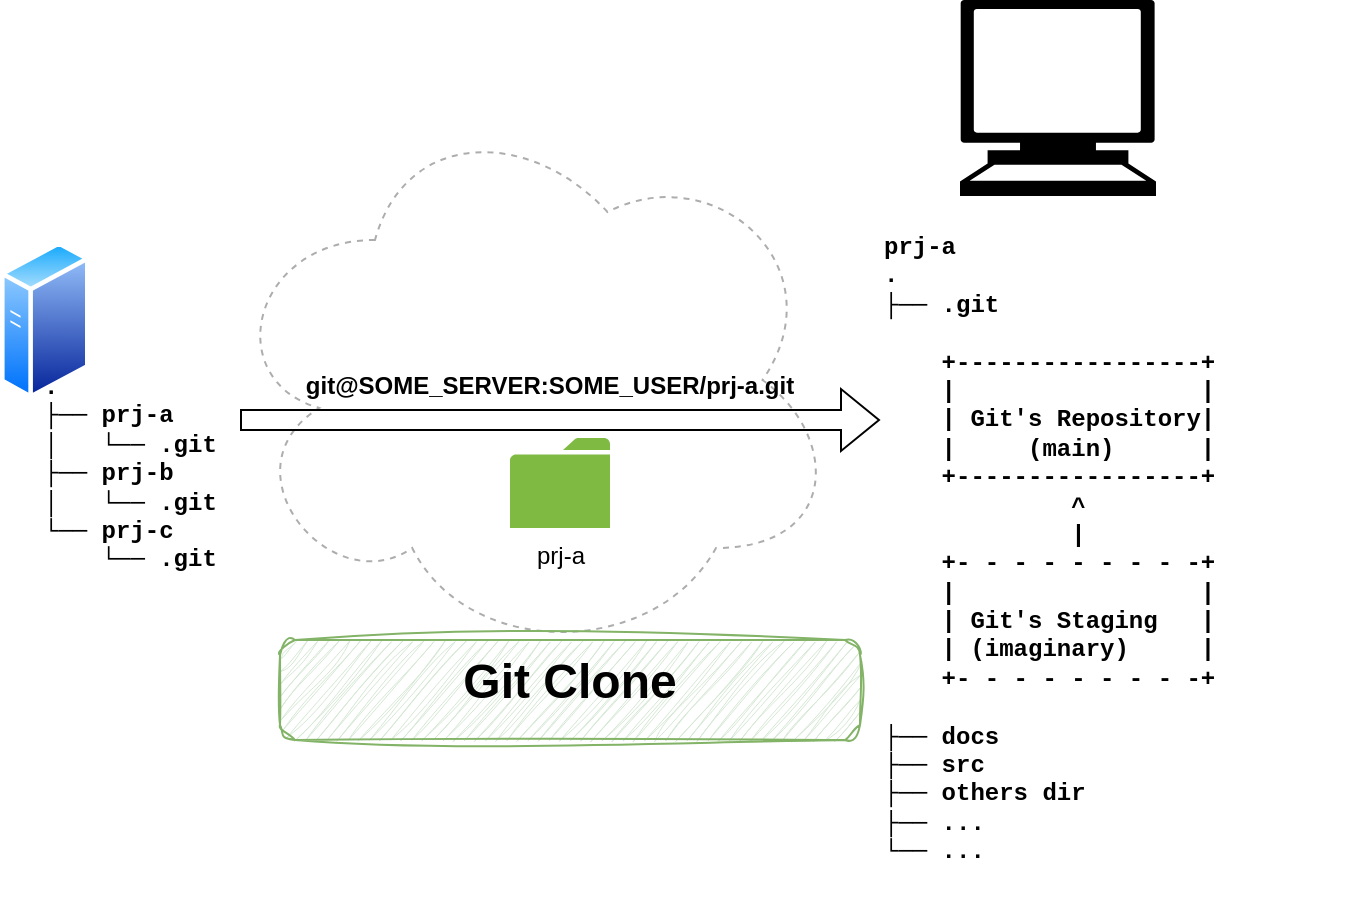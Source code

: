 <mxfile version="25.0.2" pages="6">
  <diagram name="git clone" id="bwRybRhktX8l09L6D_F-">
    <mxGraphModel dx="1434" dy="854" grid="1" gridSize="10" guides="1" tooltips="1" connect="1" arrows="1" fold="1" page="1" pageScale="1" pageWidth="1169" pageHeight="827" math="0" shadow="0">
      <root>
        <mxCell id="0" />
        <mxCell id="1" parent="0" />
        <mxCell id="GKN4gsO60TfmxXBgOdXj-3" value="" style="shape=mxgraph.signs.tech.computer;html=1;pointerEvents=1;fillColor=#000000;strokeColor=none;verticalLabelPosition=bottom;verticalAlign=top;align=center;" vertex="1" parent="1">
          <mxGeometry x="730" y="150" width="98" height="98" as="geometry" />
        </mxCell>
        <mxCell id="GKN4gsO60TfmxXBgOdXj-8" value="prj-a&#xa;.&#xa;├── .git&#xa; &#xa;    +-----------------+&#xa;    |                 |&#xa;    | Git&#39;s Repository|&#xa;    |     (main)      |&#xa;    +-----------------+&#xa;             ^&#xa;             |&#xa;    +- - - - - - - - -+&#xa;    |                 |&#xa;    | Git&#39;s Staging   |&#xa;    | (imaginary)     |&#xa;    +- - - - - - - - -+&#xa;                       &#xa;├── docs&#xa;├── src&#xa;├── others dir&#xa;├── ...&#xa;└── ...&#xa;" style="text;whiteSpace=wrap;fontFamily=Courier New;fontStyle=1" vertex="1" parent="1">
          <mxGeometry x="690" y="260" width="240" height="340" as="geometry" />
        </mxCell>
        <mxCell id="GKN4gsO60TfmxXBgOdXj-4" value="" style="group;fontFamily=Courier New;" vertex="1" connectable="0" parent="1">
          <mxGeometry x="250" y="270" width="130" height="180" as="geometry" />
        </mxCell>
        <mxCell id="GKN4gsO60TfmxXBgOdXj-1" value=".&#xa;├── prj-a&#xa;│   └── .git&#xa;├── prj-b&#xa;│   └── .git&#xa;└── prj-c&#xa;    └── .git" style="text;whiteSpace=wrap;fontFamily=Courier New;fontStyle=1" vertex="1" parent="GKN4gsO60TfmxXBgOdXj-4">
          <mxGeometry x="20" y="60" width="110" height="120" as="geometry" />
        </mxCell>
        <mxCell id="GKN4gsO60TfmxXBgOdXj-2" value="" style="image;aspect=fixed;perimeter=ellipsePerimeter;html=1;align=center;shadow=0;dashed=0;spacingTop=3;image=img/lib/active_directory/generic_server.svg;" vertex="1" parent="GKN4gsO60TfmxXBgOdXj-4">
          <mxGeometry width="44.8" height="80" as="geometry" />
        </mxCell>
        <mxCell id="GKN4gsO60TfmxXBgOdXj-6" value="" style="ellipse;shape=cloud;whiteSpace=wrap;html=1;dashed=1;strokeColor=#999999;opacity=80;" vertex="1" parent="1">
          <mxGeometry x="360" y="200" width="310" height="280" as="geometry" />
        </mxCell>
        <mxCell id="GKN4gsO60TfmxXBgOdXj-5" value="" style="shape=flexArrow;endArrow=classic;html=1;rounded=0;" edge="1" parent="1">
          <mxGeometry width="50" height="50" relative="1" as="geometry">
            <mxPoint x="370" y="360" as="sourcePoint" />
            <mxPoint x="690" y="360" as="targetPoint" />
          </mxGeometry>
        </mxCell>
        <UserObject label="git@SOME_SERVER:SOME_USER/prj-a.git" link="git@github.com:RMIT-Ace/git-and-github.git" id="GKN4gsO60TfmxXBgOdXj-7">
          <mxCell style="text;whiteSpace=wrap;align=center;fontStyle=1;textShadow=0;" vertex="1" parent="1">
            <mxGeometry x="360" y="329" width="330" height="40" as="geometry" />
          </mxCell>
        </UserObject>
        <mxCell id="GKN4gsO60TfmxXBgOdXj-11" value="prj-a" style="sketch=0;pointerEvents=1;shadow=0;dashed=0;html=1;strokeColor=none;labelPosition=center;verticalLabelPosition=bottom;verticalAlign=top;outlineConnect=0;align=center;shape=mxgraph.office.concepts.folder;fillColor=#7FBA42;" vertex="1" parent="1">
          <mxGeometry x="505" y="369" width="50" height="45" as="geometry" />
        </mxCell>
        <mxCell id="4eFtNJ2A_zYa1lHND6bG-1" value="&lt;h1 style=&quot;margin-top: 0px;&quot;&gt;Git Clone&lt;/h1&gt;" style="text;html=1;whiteSpace=wrap;overflow=hidden;rounded=1;fillColor=#d5e8d4;strokeColor=#82b366;gradientColor=none;sketch=1;curveFitting=1;jiggle=2;shadow=0;glass=0;align=center;" vertex="1" parent="1">
          <mxGeometry x="390" y="470" width="290" height="50" as="geometry" />
        </mxCell>
      </root>
    </mxGraphModel>
  </diagram>
  <diagram name="git fetch" id="lQMxUnuFgtS7nCmIlhqt">
    <mxGraphModel dx="1434" dy="854" grid="1" gridSize="10" guides="1" tooltips="1" connect="1" arrows="1" fold="1" page="1" pageScale="1" pageWidth="1169" pageHeight="827" math="0" shadow="0">
      <root>
        <mxCell id="LpiZc9fI-KcZ64sMjvYn-0" />
        <mxCell id="LpiZc9fI-KcZ64sMjvYn-1" parent="LpiZc9fI-KcZ64sMjvYn-0" />
        <mxCell id="LpiZc9fI-KcZ64sMjvYn-2" value="" style="shape=mxgraph.signs.tech.computer;html=1;pointerEvents=1;fillColor=#000000;strokeColor=none;verticalLabelPosition=bottom;verticalAlign=top;align=center;" vertex="1" parent="LpiZc9fI-KcZ64sMjvYn-1">
          <mxGeometry x="730" y="150" width="98" height="98" as="geometry" />
        </mxCell>
        <mxCell id="LpiZc9fI-KcZ64sMjvYn-3" value="prj-a&#xa;.&#xa;├── .git&#xa; &#xa;    +-----------------+&#xa;    |                 |&#xa;    | Git&#39;s Repository|&#xa;    |     (main)      |&#xa;    +-----------------+&#xa;             ^&#xa;             |&#xa;    +- - - - - - - - -+&#xa;    |                 |&#xa;    | Git&#39;s Staging   |&#xa;    | (imaginary)     |&#xa;    +- - - - - - - - -+&#xa;                       &#xa;├── docs&#xa;├── src&#xa;├── others dir&#xa;├── ...&#xa;└── ...&#xa;" style="text;whiteSpace=wrap;fontFamily=Courier New;fontStyle=1" vertex="1" parent="LpiZc9fI-KcZ64sMjvYn-1">
          <mxGeometry x="690" y="260" width="240" height="340" as="geometry" />
        </mxCell>
        <mxCell id="LpiZc9fI-KcZ64sMjvYn-4" value="" style="group;fontFamily=Courier New;" vertex="1" connectable="0" parent="LpiZc9fI-KcZ64sMjvYn-1">
          <mxGeometry x="203" y="301" width="130" height="180" as="geometry" />
        </mxCell>
        <mxCell id="LpiZc9fI-KcZ64sMjvYn-5" value=".&#xa;├── prj-a&#xa;│   └── .git&#xa;├── prj-b&#xa;│   └── .git&#xa;└── prj-c&#xa;    └── .git" style="text;whiteSpace=wrap;fontFamily=Courier New;fontStyle=1" vertex="1" parent="LpiZc9fI-KcZ64sMjvYn-4">
          <mxGeometry x="20" y="60" width="110" height="120" as="geometry" />
        </mxCell>
        <mxCell id="LpiZc9fI-KcZ64sMjvYn-6" value="" style="image;aspect=fixed;perimeter=ellipsePerimeter;html=1;align=center;shadow=0;dashed=0;spacingTop=3;image=img/lib/active_directory/generic_server.svg;" vertex="1" parent="LpiZc9fI-KcZ64sMjvYn-4">
          <mxGeometry width="44.8" height="80" as="geometry" />
        </mxCell>
        <mxCell id="LpiZc9fI-KcZ64sMjvYn-7" value="" style="ellipse;shape=cloud;whiteSpace=wrap;html=1;dashed=1;strokeColor=#999999;opacity=80;" vertex="1" parent="LpiZc9fI-KcZ64sMjvYn-1">
          <mxGeometry x="360" y="200" width="310" height="280" as="geometry" />
        </mxCell>
        <mxCell id="8X1othclXFb95hHiXDDu-2" value="retrieve changes" style="edgeStyle=orthogonalEdgeStyle;rounded=0;orthogonalLoop=1;jettySize=auto;html=1;" edge="1" parent="LpiZc9fI-KcZ64sMjvYn-1" source="8X1othclXFb95hHiXDDu-0" target="8X1othclXFb95hHiXDDu-1">
          <mxGeometry relative="1" as="geometry" />
        </mxCell>
        <mxCell id="8X1othclXFb95hHiXDDu-0" value="changes" style="html=1;verticalLabelPosition=bottom;align=center;labelBackgroundColor=#ffffff;verticalAlign=top;strokeWidth=2;strokeColor=#0080F0;shadow=0;dashed=0;shape=mxgraph.ios7.icons.documents;" vertex="1" parent="LpiZc9fI-KcZ64sMjvYn-1">
          <mxGeometry x="333" y="379" width="22.5" height="30" as="geometry" />
        </mxCell>
        <mxCell id="8X1othclXFb95hHiXDDu-1" value="changes" style="html=1;verticalLabelPosition=bottom;align=center;labelBackgroundColor=#ffffff;verticalAlign=top;strokeWidth=2;strokeColor=#0080F0;shadow=0;dashed=0;shape=mxgraph.ios7.icons.documents;" vertex="1" parent="LpiZc9fI-KcZ64sMjvYn-1">
          <mxGeometry x="720" y="379" width="22.5" height="30" as="geometry" />
        </mxCell>
        <mxCell id="64G5gZwtwj-NaU9218mU-0" value="&lt;h1 style=&quot;margin-top: 0px;&quot;&gt;Git Fetch&lt;/h1&gt;" style="text;html=1;whiteSpace=wrap;overflow=hidden;rounded=1;fillColor=#d5e8d4;strokeColor=#82b366;gradientColor=none;sketch=1;curveFitting=1;jiggle=2;shadow=0;glass=0;align=center;" vertex="1" parent="LpiZc9fI-KcZ64sMjvYn-1">
          <mxGeometry x="390" y="470" width="290" height="50" as="geometry" />
        </mxCell>
      </root>
    </mxGraphModel>
  </diagram>
  <diagram name="git merge" id="AFWUpsU0fJvPcnFM_G8A">
    <mxGraphModel dx="1434" dy="854" grid="1" gridSize="10" guides="1" tooltips="1" connect="1" arrows="1" fold="1" page="1" pageScale="1" pageWidth="1169" pageHeight="827" math="0" shadow="0">
      <root>
        <mxCell id="kgpvDJq-ctfwyK4_lBWM-0" />
        <mxCell id="kgpvDJq-ctfwyK4_lBWM-1" parent="kgpvDJq-ctfwyK4_lBWM-0" />
        <mxCell id="kgpvDJq-ctfwyK4_lBWM-2" value="" style="shape=mxgraph.signs.tech.computer;html=1;pointerEvents=1;fillColor=#000000;strokeColor=none;verticalLabelPosition=bottom;verticalAlign=top;align=center;" vertex="1" parent="kgpvDJq-ctfwyK4_lBWM-1">
          <mxGeometry x="730" y="150" width="98" height="98" as="geometry" />
        </mxCell>
        <mxCell id="kgpvDJq-ctfwyK4_lBWM-3" value="prj-a&#xa;.&#xa;├── .git&#xa; &#xa;    +-----------------+&#xa;    |                 |&#xa;    | Git&#39;s Repository|&#xa;    |     (main)      |&#xa;    +-----------------+&#xa;             ^&#xa;             |&#xa;    +- - - - - - - - -+&#xa;    |                 |&#xa;    | Git&#39;s Staging   |&#xa;    | (imaginary)     |&#xa;    +- - - - - - - - -+&#xa;                       &#xa;├── docs&#xa;├── src&#xa;├── others dir&#xa;├── ...&#xa;└── ...&#xa;" style="text;whiteSpace=wrap;fontFamily=Courier New;fontStyle=1" vertex="1" parent="kgpvDJq-ctfwyK4_lBWM-1">
          <mxGeometry x="690" y="260" width="240" height="340" as="geometry" />
        </mxCell>
        <mxCell id="kgpvDJq-ctfwyK4_lBWM-4" value="" style="group;fontFamily=Courier New;" vertex="1" connectable="0" parent="kgpvDJq-ctfwyK4_lBWM-1">
          <mxGeometry x="203" y="301" width="130" height="180" as="geometry" />
        </mxCell>
        <mxCell id="kgpvDJq-ctfwyK4_lBWM-5" value=".&#xa;├── prj-a&#xa;│   └── .git&#xa;├── prj-b&#xa;│   └── .git&#xa;└── prj-c&#xa;    └── .git" style="text;whiteSpace=wrap;fontFamily=Courier New;fontStyle=1" vertex="1" parent="kgpvDJq-ctfwyK4_lBWM-4">
          <mxGeometry x="20" y="60" width="110" height="120" as="geometry" />
        </mxCell>
        <mxCell id="kgpvDJq-ctfwyK4_lBWM-6" value="" style="image;aspect=fixed;perimeter=ellipsePerimeter;html=1;align=center;shadow=0;dashed=0;spacingTop=3;image=img/lib/active_directory/generic_server.svg;" vertex="1" parent="kgpvDJq-ctfwyK4_lBWM-4">
          <mxGeometry width="44.8" height="80" as="geometry" />
        </mxCell>
        <mxCell id="kgpvDJq-ctfwyK4_lBWM-7" value="" style="ellipse;shape=cloud;whiteSpace=wrap;html=1;dashed=1;strokeColor=#999999;opacity=80;" vertex="1" parent="kgpvDJq-ctfwyK4_lBWM-1">
          <mxGeometry x="360" y="200" width="310" height="280" as="geometry" />
        </mxCell>
        <mxCell id="kgpvDJq-ctfwyK4_lBWM-12" value="changes" style="html=1;verticalLabelPosition=bottom;align=center;labelBackgroundColor=#ffffff;verticalAlign=top;strokeWidth=2;strokeColor=#0080F0;shadow=0;dashed=0;shape=mxgraph.ios7.icons.documents;" vertex="1" parent="kgpvDJq-ctfwyK4_lBWM-1">
          <mxGeometry x="720" y="379" width="22.5" height="30" as="geometry" />
        </mxCell>
        <mxCell id="7Zt9FEN_RtR8xU1UsGld-0" value="" style="shape=flexArrow;endArrow=classic;html=1;rounded=0;entryX=0.167;entryY=0.735;entryDx=0;entryDy=0;entryPerimeter=0;fillColor=#d5e8d4;strokeColor=#82b366;" edge="1" parent="kgpvDJq-ctfwyK4_lBWM-1" source="kgpvDJq-ctfwyK4_lBWM-12" target="kgpvDJq-ctfwyK4_lBWM-3">
          <mxGeometry width="50" height="50" relative="1" as="geometry">
            <mxPoint x="560" y="460" as="sourcePoint" />
            <mxPoint x="610" y="410" as="targetPoint" />
          </mxGeometry>
        </mxCell>
        <mxCell id="7Zt9FEN_RtR8xU1UsGld-1" value="&lt;h1 style=&quot;margin-top: 0px;&quot;&gt;Git Merge&lt;/h1&gt;&lt;p&gt;Applying changes to working directory&lt;/p&gt;" style="text;html=1;whiteSpace=wrap;overflow=hidden;rounded=1;fillColor=#d5e8d4;strokeColor=#82b366;gradientColor=none;sketch=1;curveFitting=1;jiggle=2;shadow=0;glass=0;" vertex="1" parent="kgpvDJq-ctfwyK4_lBWM-1">
          <mxGeometry x="460" y="510" width="180" height="120" as="geometry" />
        </mxCell>
      </root>
    </mxGraphModel>
  </diagram>
  <diagram name="git pull" id="G0e_VNzmlictO-LHvKT3">
    <mxGraphModel dx="1434" dy="854" grid="1" gridSize="10" guides="1" tooltips="1" connect="1" arrows="1" fold="1" page="1" pageScale="1" pageWidth="1169" pageHeight="827" math="0" shadow="0">
      <root>
        <mxCell id="jpwE_ixvN3d3N09C9xEM-0" />
        <mxCell id="jpwE_ixvN3d3N09C9xEM-1" parent="jpwE_ixvN3d3N09C9xEM-0" />
        <mxCell id="jpwE_ixvN3d3N09C9xEM-2" value="" style="shape=mxgraph.signs.tech.computer;html=1;pointerEvents=1;fillColor=#000000;strokeColor=none;verticalLabelPosition=bottom;verticalAlign=top;align=center;" vertex="1" parent="jpwE_ixvN3d3N09C9xEM-1">
          <mxGeometry x="730" y="150" width="98" height="98" as="geometry" />
        </mxCell>
        <mxCell id="jpwE_ixvN3d3N09C9xEM-3" value="prj-a&#xa;.&#xa;├── .git&#xa; &#xa;    +-----------------+&#xa;    |                 |&#xa;    | Git&#39;s Repository|&#xa;    |     (main)      |&#xa;    +-----------------+&#xa;             ^&#xa;             |&#xa;    +- - - - - - - - -+&#xa;    |                 |&#xa;    | Git&#39;s Staging   |&#xa;    | (imaginary)     |&#xa;    +- - - - - - - - -+&#xa;                       &#xa;├── docs&#xa;├── src&#xa;├── others dir&#xa;├── ...&#xa;└── ...&#xa;" style="text;whiteSpace=wrap;fontFamily=Courier New;fontStyle=1" vertex="1" parent="jpwE_ixvN3d3N09C9xEM-1">
          <mxGeometry x="690" y="260" width="240" height="340" as="geometry" />
        </mxCell>
        <mxCell id="jpwE_ixvN3d3N09C9xEM-4" value="" style="group;fontFamily=Courier New;" vertex="1" connectable="0" parent="jpwE_ixvN3d3N09C9xEM-1">
          <mxGeometry x="203" y="301" width="130" height="180" as="geometry" />
        </mxCell>
        <mxCell id="jpwE_ixvN3d3N09C9xEM-5" value=".&#xa;├── prj-a&#xa;│   └── .git&#xa;├── prj-b&#xa;│   └── .git&#xa;└── prj-c&#xa;    └── .git" style="text;whiteSpace=wrap;fontFamily=Courier New;fontStyle=1" vertex="1" parent="jpwE_ixvN3d3N09C9xEM-4">
          <mxGeometry x="20" y="60" width="110" height="120" as="geometry" />
        </mxCell>
        <mxCell id="jpwE_ixvN3d3N09C9xEM-6" value="" style="image;aspect=fixed;perimeter=ellipsePerimeter;html=1;align=center;shadow=0;dashed=0;spacingTop=3;image=img/lib/active_directory/generic_server.svg;" vertex="1" parent="jpwE_ixvN3d3N09C9xEM-4">
          <mxGeometry width="44.8" height="80" as="geometry" />
        </mxCell>
        <mxCell id="jpwE_ixvN3d3N09C9xEM-7" value="" style="ellipse;shape=cloud;whiteSpace=wrap;html=1;dashed=1;strokeColor=#999999;opacity=80;" vertex="1" parent="jpwE_ixvN3d3N09C9xEM-1">
          <mxGeometry x="360" y="200" width="310" height="280" as="geometry" />
        </mxCell>
        <mxCell id="jpwE_ixvN3d3N09C9xEM-8" value="changes" style="html=1;verticalLabelPosition=bottom;align=center;labelBackgroundColor=#ffffff;verticalAlign=top;strokeWidth=2;strokeColor=#0080F0;shadow=0;dashed=0;shape=mxgraph.ios7.icons.documents;" vertex="1" parent="jpwE_ixvN3d3N09C9xEM-1">
          <mxGeometry x="720" y="379" width="22.5" height="30" as="geometry" />
        </mxCell>
        <mxCell id="jpwE_ixvN3d3N09C9xEM-9" value="" style="shape=flexArrow;endArrow=classic;html=1;rounded=0;entryX=0.167;entryY=0.735;entryDx=0;entryDy=0;entryPerimeter=0;fillColor=#d5e8d4;strokeColor=#82b366;" edge="1" parent="jpwE_ixvN3d3N09C9xEM-1" source="jpwE_ixvN3d3N09C9xEM-8" target="jpwE_ixvN3d3N09C9xEM-3">
          <mxGeometry width="50" height="50" relative="1" as="geometry">
            <mxPoint x="560" y="460" as="sourcePoint" />
            <mxPoint x="610" y="410" as="targetPoint" />
          </mxGeometry>
        </mxCell>
        <mxCell id="jpwE_ixvN3d3N09C9xEM-10" value="&lt;h1 style=&quot;margin-top: 0px;&quot;&gt;Git Pull = Fetch + Merge&lt;/h1&gt;&lt;p&gt;&lt;br&gt;&lt;/p&gt;" style="text;html=1;whiteSpace=wrap;overflow=hidden;rounded=1;fillColor=#d5e8d4;strokeColor=#82b366;gradientColor=none;sketch=1;curveFitting=1;jiggle=2;shadow=0;glass=0;" vertex="1" parent="jpwE_ixvN3d3N09C9xEM-1">
          <mxGeometry x="390" y="470" width="290" height="50" as="geometry" />
        </mxCell>
        <mxCell id="e9xYL-iSrXfPc6XSqVwU-1" value="retrieve changes" style="edgeStyle=orthogonalEdgeStyle;rounded=0;orthogonalLoop=1;jettySize=auto;html=1;" edge="1" parent="jpwE_ixvN3d3N09C9xEM-1" source="e9xYL-iSrXfPc6XSqVwU-2" target="e9xYL-iSrXfPc6XSqVwU-3">
          <mxGeometry relative="1" as="geometry" />
        </mxCell>
        <mxCell id="e9xYL-iSrXfPc6XSqVwU-2" value="changes" style="html=1;verticalLabelPosition=bottom;align=center;labelBackgroundColor=#ffffff;verticalAlign=top;strokeWidth=2;strokeColor=#0080F0;shadow=0;dashed=0;shape=mxgraph.ios7.icons.documents;" vertex="1" parent="jpwE_ixvN3d3N09C9xEM-1">
          <mxGeometry x="333" y="379" width="22.5" height="30" as="geometry" />
        </mxCell>
        <mxCell id="e9xYL-iSrXfPc6XSqVwU-3" value="changes" style="html=1;verticalLabelPosition=bottom;align=center;labelBackgroundColor=#ffffff;verticalAlign=top;strokeWidth=2;strokeColor=#0080F0;shadow=0;dashed=0;shape=mxgraph.ios7.icons.documents;" vertex="1" parent="jpwE_ixvN3d3N09C9xEM-1">
          <mxGeometry x="720" y="379" width="22.5" height="30" as="geometry" />
        </mxCell>
      </root>
    </mxGraphModel>
  </diagram>
  <diagram name="git push" id="4rKy7w_Nqke9gcTNvr9o">
    <mxGraphModel dx="1434" dy="854" grid="1" gridSize="10" guides="1" tooltips="1" connect="1" arrows="1" fold="1" page="1" pageScale="1" pageWidth="1169" pageHeight="827" math="0" shadow="0">
      <root>
        <mxCell id="n94DGLoHapC5cQwSXv9j-0" />
        <mxCell id="n94DGLoHapC5cQwSXv9j-1" parent="n94DGLoHapC5cQwSXv9j-0" />
        <mxCell id="n94DGLoHapC5cQwSXv9j-2" value="" style="shape=mxgraph.signs.tech.computer;html=1;pointerEvents=1;fillColor=#000000;strokeColor=none;verticalLabelPosition=bottom;verticalAlign=top;align=center;" vertex="1" parent="n94DGLoHapC5cQwSXv9j-1">
          <mxGeometry x="730" y="150" width="98" height="98" as="geometry" />
        </mxCell>
        <mxCell id="n94DGLoHapC5cQwSXv9j-3" value="prj-a&#xa;.&#xa;├── .git&#xa; &#xa;    +-----------------+&#xa;    |                 |&#xa;    | Git&#39;s Repository|&#xa;    |     (main)      |&#xa;    +-----------------+&#xa;             ^&#xa;             |&#xa;    +- - - - - - - - -+&#xa;    |                 |&#xa;    | Git&#39;s Staging   |&#xa;    | (imaginary)     |&#xa;    +- - - - - - - - -+&#xa;                       &#xa;├── docs&#xa;├── src&#xa;├── others dir&#xa;├── ...&#xa;└── ...&#xa;" style="text;whiteSpace=wrap;fontFamily=Courier New;fontStyle=1;fontColor=#999999;" vertex="1" parent="n94DGLoHapC5cQwSXv9j-1">
          <mxGeometry x="690" y="260" width="240" height="340" as="geometry" />
        </mxCell>
        <mxCell id="n94DGLoHapC5cQwSXv9j-4" value="" style="group;fontFamily=Courier New;" vertex="1" connectable="0" parent="n94DGLoHapC5cQwSXv9j-1">
          <mxGeometry x="203" y="301" width="130" height="180" as="geometry" />
        </mxCell>
        <mxCell id="n94DGLoHapC5cQwSXv9j-5" value=".&#xa;├── prj-a&#xa;│   └── .git&#xa;├── prj-b&#xa;│   └── .git&#xa;└── prj-c&#xa;    └── .git" style="text;whiteSpace=wrap;fontFamily=Courier New;fontStyle=1" vertex="1" parent="n94DGLoHapC5cQwSXv9j-4">
          <mxGeometry x="20" y="60" width="110" height="120" as="geometry" />
        </mxCell>
        <mxCell id="n94DGLoHapC5cQwSXv9j-6" value="" style="image;aspect=fixed;perimeter=ellipsePerimeter;html=1;align=center;shadow=0;dashed=0;spacingTop=3;image=img/lib/active_directory/generic_server.svg;" vertex="1" parent="n94DGLoHapC5cQwSXv9j-4">
          <mxGeometry width="44.8" height="80" as="geometry" />
        </mxCell>
        <mxCell id="n94DGLoHapC5cQwSXv9j-7" value="" style="ellipse;shape=cloud;whiteSpace=wrap;html=1;dashed=1;strokeColor=#999999;opacity=80;" vertex="1" parent="n94DGLoHapC5cQwSXv9j-1">
          <mxGeometry x="360" y="200" width="310" height="280" as="geometry" />
        </mxCell>
        <mxCell id="n94DGLoHapC5cQwSXv9j-8" value="new commits" style="edgeStyle=orthogonalEdgeStyle;rounded=0;orthogonalLoop=1;jettySize=auto;html=1;startArrow=classic;startFill=1;endArrow=none;endFill=0;" edge="1" parent="n94DGLoHapC5cQwSXv9j-1" source="n94DGLoHapC5cQwSXv9j-9" target="n94DGLoHapC5cQwSXv9j-10">
          <mxGeometry relative="1" as="geometry" />
        </mxCell>
        <mxCell id="n94DGLoHapC5cQwSXv9j-9" value="" style="html=1;verticalLabelPosition=bottom;align=center;labelBackgroundColor=#ffffff;verticalAlign=top;strokeWidth=2;strokeColor=#4D9900;shadow=0;dashed=0;shape=mxgraph.ios7.icons.documents;" vertex="1" parent="n94DGLoHapC5cQwSXv9j-1">
          <mxGeometry x="333" y="379" width="22.5" height="30" as="geometry" />
        </mxCell>
        <mxCell id="n94DGLoHapC5cQwSXv9j-10" value="new commits" style="html=1;verticalLabelPosition=bottom;align=center;labelBackgroundColor=#ffffff;verticalAlign=top;strokeWidth=2;strokeColor=#4D9900;shadow=0;dashed=0;shape=mxgraph.ios7.icons.documents;fontColor=#4D9900;fontStyle=1" vertex="1" parent="n94DGLoHapC5cQwSXv9j-1">
          <mxGeometry x="720" y="379" width="22.5" height="30" as="geometry" />
        </mxCell>
        <mxCell id="44CXKuQqi7AWtUB2hX7u-0" value="&lt;h1 style=&quot;margin-top: 0px;&quot;&gt;Git Push&lt;/h1&gt;" style="text;html=1;whiteSpace=wrap;overflow=hidden;rounded=1;fillColor=#d5e8d4;strokeColor=#82b366;gradientColor=none;sketch=1;curveFitting=1;jiggle=2;shadow=0;glass=0;align=center;" vertex="1" parent="n94DGLoHapC5cQwSXv9j-1">
          <mxGeometry x="390" y="470" width="290" height="50" as="geometry" />
        </mxCell>
        <mxCell id="CIuu7wO9Ti9bTEqBlNP8-0" value="changes" style="html=1;verticalLabelPosition=bottom;align=center;labelBackgroundColor=#ffffff;verticalAlign=top;strokeWidth=2;strokeColor=#0080F0;shadow=0;dashed=0;shape=mxgraph.ios7.icons.documents;" vertex="1" parent="n94DGLoHapC5cQwSXv9j-1">
          <mxGeometry x="907.5" y="520" width="22.5" height="30" as="geometry" />
        </mxCell>
        <mxCell id="CIuu7wO9Ti9bTEqBlNP8-2" value="git add" style="curved=1;endArrow=classic;html=1;rounded=0;" edge="1" parent="n94DGLoHapC5cQwSXv9j-1">
          <mxGeometry width="50" height="50" relative="1" as="geometry">
            <mxPoint x="922" y="521" as="sourcePoint" />
            <mxPoint x="867" y="455" as="targetPoint" />
            <Array as="points">
              <mxPoint x="950" y="470" />
            </Array>
          </mxGeometry>
        </mxCell>
        <mxCell id="CIuu7wO9Ti9bTEqBlNP8-3" value="git commit" style="curved=1;endArrow=classic;html=1;rounded=0;" edge="1" parent="n94DGLoHapC5cQwSXv9j-1">
          <mxGeometry width="50" height="50" relative="1" as="geometry">
            <mxPoint x="868" y="441" as="sourcePoint" />
            <mxPoint x="862" y="370" as="targetPoint" />
            <Array as="points">
              <mxPoint x="945" y="385" />
            </Array>
          </mxGeometry>
        </mxCell>
      </root>
    </mxGraphModel>
  </diagram>
  <diagram name="git fork" id="F3AsYi1niTvlj-7F8NU3">
    <mxGraphModel dx="1434" dy="854" grid="1" gridSize="10" guides="1" tooltips="1" connect="1" arrows="1" fold="1" page="1" pageScale="1" pageWidth="1169" pageHeight="827" math="0" shadow="0">
      <root>
        <mxCell id="xN0wcUE8387HJkxvPu1d-0" />
        <mxCell id="xN0wcUE8387HJkxvPu1d-1" parent="xN0wcUE8387HJkxvPu1d-0" />
        <mxCell id="xN0wcUE8387HJkxvPu1d-7" value="" style="ellipse;shape=cloud;whiteSpace=wrap;html=1;dashed=1;strokeColor=#999999;opacity=80;" vertex="1" parent="xN0wcUE8387HJkxvPu1d-1">
          <mxGeometry x="350" y="210" width="340" height="290" as="geometry" />
        </mxCell>
        <mxCell id="xN0wcUE8387HJkxvPu1d-10" value="prj-a" style="sketch=0;pointerEvents=1;shadow=0;dashed=0;html=1;strokeColor=none;labelPosition=center;verticalLabelPosition=middle;verticalAlign=middle;outlineConnect=0;align=center;shape=mxgraph.office.concepts.folder;fillColor=#7FBA42;horizontal=1;" vertex="1" parent="xN0wcUE8387HJkxvPu1d-1">
          <mxGeometry x="330" y="350" width="50" height="45" as="geometry" />
        </mxCell>
        <mxCell id="xN0wcUE8387HJkxvPu1d-11" value="&lt;h1 style=&quot;margin-top: 0px;&quot;&gt;Git Fork&lt;/h1&gt;" style="text;html=1;whiteSpace=wrap;overflow=hidden;rounded=1;fillColor=#d5e8d4;strokeColor=#82b366;gradientColor=none;sketch=1;curveFitting=1;jiggle=2;shadow=0;glass=0;align=center;" vertex="1" parent="xN0wcUE8387HJkxvPu1d-1">
          <mxGeometry x="430" y="330" width="180" height="50" as="geometry" />
        </mxCell>
        <mxCell id="xN0wcUE8387HJkxvPu1d-5" value=".&#xa;├── prj-a&#xa;│   └── .git&#xa;├── prj-b&#xa;│   └── .git&#xa;└── prj-c&#xa;    └── .git" style="text;whiteSpace=wrap;fontFamily=Courier New;fontStyle=1" vertex="1" parent="xN0wcUE8387HJkxvPu1d-1">
          <mxGeometry x="232" y="330" width="110" height="120" as="geometry" />
        </mxCell>
        <mxCell id="xN0wcUE8387HJkxvPu1d-6" value="" style="image;aspect=fixed;perimeter=ellipsePerimeter;html=1;align=center;shadow=0;dashed=0;spacingTop=3;image=img/lib/active_directory/generic_server.svg;" vertex="1" parent="xN0wcUE8387HJkxvPu1d-1">
          <mxGeometry x="212" y="270" width="44.8" height="80" as="geometry" />
        </mxCell>
        <mxCell id="bryQjt0zk9EsSGBLe3-R-2" value="" style="shape=flexArrow;endArrow=classic;html=1;rounded=0;fillColor=default;" edge="1" parent="xN0wcUE8387HJkxvPu1d-1" source="xN0wcUE8387HJkxvPu1d-10" target="bryQjt0zk9EsSGBLe3-R-1">
          <mxGeometry width="50" height="50" relative="1" as="geometry">
            <mxPoint x="560" y="430" as="sourcePoint" />
            <mxPoint x="610" y="380" as="targetPoint" />
          </mxGeometry>
        </mxCell>
        <mxCell id="bryQjt0zk9EsSGBLe3-R-3" value="User A" style="sketch=0;outlineConnect=0;fontColor=#232F3E;gradientColor=none;fillColor=#232F3D;strokeColor=none;dashed=0;verticalLabelPosition=bottom;verticalAlign=top;align=center;html=1;fontSize=12;fontStyle=0;aspect=fixed;pointerEvents=1;shape=mxgraph.aws4.user;" vertex="1" parent="xN0wcUE8387HJkxvPu1d-1">
          <mxGeometry x="157" y="374" width="40" height="40" as="geometry" />
        </mxCell>
        <mxCell id="bryQjt0zk9EsSGBLe3-R-9" value="" style="image;aspect=fixed;perimeter=ellipsePerimeter;html=1;align=center;shadow=0;dashed=0;spacingTop=3;image=img/lib/active_directory/generic_server.svg;" vertex="1" parent="xN0wcUE8387HJkxvPu1d-1">
          <mxGeometry x="276.2" y="114" width="44.8" height="80" as="geometry" />
        </mxCell>
        <mxCell id="bryQjt0zk9EsSGBLe3-R-13" value="" style="group" vertex="1" connectable="0" parent="xN0wcUE8387HJkxvPu1d-1">
          <mxGeometry x="223" y="480" width="223" height="70" as="geometry" />
        </mxCell>
        <mxCell id="bryQjt0zk9EsSGBLe3-R-0" value=".&#xa;├── prj-a (fork)&#xa;│   └── .git&#xa;" style="text;whiteSpace=wrap;fontFamily=Courier New;fontStyle=1" vertex="1" parent="bryQjt0zk9EsSGBLe3-R-13">
          <mxGeometry x="53" width="132" height="70" as="geometry" />
        </mxCell>
        <mxCell id="bryQjt0zk9EsSGBLe3-R-1" value="prj-a" style="sketch=0;pointerEvents=1;shadow=0;dashed=0;html=1;strokeColor=none;labelPosition=center;verticalLabelPosition=middle;verticalAlign=middle;outlineConnect=0;align=center;shape=mxgraph.office.concepts.folder;fillColor=#7FBA42;" vertex="1" parent="bryQjt0zk9EsSGBLe3-R-13">
          <mxGeometry x="173" y="10" width="50" height="45" as="geometry" />
        </mxCell>
        <mxCell id="bryQjt0zk9EsSGBLe3-R-4" value="User B" style="sketch=0;outlineConnect=0;fontColor=#232F3E;gradientColor=none;fillColor=#232F3D;strokeColor=none;dashed=0;verticalLabelPosition=bottom;verticalAlign=top;align=center;html=1;fontSize=12;fontStyle=0;aspect=fixed;pointerEvents=1;shape=mxgraph.aws4.user;" vertex="1" parent="bryQjt0zk9EsSGBLe3-R-13">
          <mxGeometry y="10" width="40" height="40" as="geometry" />
        </mxCell>
        <mxCell id="bryQjt0zk9EsSGBLe3-R-15" value=".&#xa;├── prj-a (fork)&#xa;│   └── .git&#xa;" style="text;whiteSpace=wrap;fontFamily=Courier New;fontStyle=1" vertex="1" parent="xN0wcUE8387HJkxvPu1d-1">
          <mxGeometry x="284" y="184" width="132" height="70" as="geometry" />
        </mxCell>
        <mxCell id="bryQjt0zk9EsSGBLe3-R-16" value="prj-a" style="sketch=0;pointerEvents=1;shadow=0;dashed=0;html=1;strokeColor=none;labelPosition=center;verticalLabelPosition=middle;verticalAlign=middle;outlineConnect=0;align=center;shape=mxgraph.office.concepts.folder;fillColor=#7FBA42;" vertex="1" parent="xN0wcUE8387HJkxvPu1d-1">
          <mxGeometry x="404" y="194" width="50" height="45" as="geometry" />
        </mxCell>
        <mxCell id="bryQjt0zk9EsSGBLe3-R-17" value="User C" style="sketch=0;outlineConnect=0;fontColor=#232F3E;gradientColor=none;fillColor=#232F3D;strokeColor=none;dashed=0;verticalLabelPosition=bottom;verticalAlign=top;align=center;html=1;fontSize=12;fontStyle=0;aspect=fixed;pointerEvents=1;shape=mxgraph.aws4.user;" vertex="1" parent="xN0wcUE8387HJkxvPu1d-1">
          <mxGeometry x="231" y="194" width="40" height="40" as="geometry" />
        </mxCell>
        <mxCell id="bryQjt0zk9EsSGBLe3-R-18" value="" style="shape=flexArrow;endArrow=classic;html=1;rounded=0;fillColor=default;" edge="1" parent="xN0wcUE8387HJkxvPu1d-1" source="xN0wcUE8387HJkxvPu1d-10" target="bryQjt0zk9EsSGBLe3-R-16">
          <mxGeometry width="50" height="50" relative="1" as="geometry">
            <mxPoint x="365" y="405" as="sourcePoint" />
            <mxPoint x="365" y="500" as="targetPoint" />
          </mxGeometry>
        </mxCell>
        <mxCell id="bryQjt0zk9EsSGBLe3-R-31" value="" style="shape=flexArrow;endArrow=classic;startArrow=classic;html=1;rounded=0;entryX=0;entryY=0.5;entryDx=0;entryDy=0;entryPerimeter=0;" edge="1" parent="xN0wcUE8387HJkxvPu1d-1" source="bryQjt0zk9EsSGBLe3-R-16" target="bryQjt0zk9EsSGBLe3-R-20">
          <mxGeometry width="100" height="100" relative="1" as="geometry">
            <mxPoint x="480" y="204" as="sourcePoint" />
            <mxPoint x="660" y="130" as="targetPoint" />
          </mxGeometry>
        </mxCell>
        <mxCell id="bryQjt0zk9EsSGBLe3-R-32" value="&lt;h1 style=&quot;margin-top: 0px;&quot;&gt;User C Managed&lt;/h1&gt;&lt;p&gt;Git operations (clone, fetch, merge, push, etc)&lt;/p&gt;" style="text;html=1;whiteSpace=wrap;overflow=hidden;rounded=0;" vertex="1" parent="xN0wcUE8387HJkxvPu1d-1">
          <mxGeometry x="488" y="88" width="180" height="120" as="geometry" />
        </mxCell>
        <mxCell id="bryQjt0zk9EsSGBLe3-R-33" value="" style="group" vertex="1" connectable="0" parent="xN0wcUE8387HJkxvPu1d-1">
          <mxGeometry x="680" y="120" width="110" height="193" as="geometry" />
        </mxCell>
        <mxCell id="bryQjt0zk9EsSGBLe3-R-24" value="" style="group" vertex="1" connectable="0" parent="bryQjt0zk9EsSGBLe3-R-33">
          <mxGeometry y="65" width="110" height="62" as="geometry" />
        </mxCell>
        <mxCell id="bryQjt0zk9EsSGBLe3-R-20" value="" style="shape=mxgraph.signs.tech.computer;html=1;pointerEvents=1;fillColor=#999999;strokeColor=none;verticalLabelPosition=bottom;verticalAlign=top;align=center;" vertex="1" parent="bryQjt0zk9EsSGBLe3-R-24">
          <mxGeometry width="60" height="62" as="geometry" />
        </mxCell>
        <mxCell id="bryQjt0zk9EsSGBLe3-R-22" value="User" style="sketch=0;outlineConnect=0;fontColor=#232F3E;gradientColor=none;fillColor=#232F3D;strokeColor=none;dashed=0;verticalLabelPosition=bottom;verticalAlign=top;align=center;html=1;fontSize=12;fontStyle=0;aspect=fixed;pointerEvents=1;shape=mxgraph.aws4.user;" vertex="1" parent="bryQjt0zk9EsSGBLe3-R-24">
          <mxGeometry x="70" width="40" height="40" as="geometry" />
        </mxCell>
        <mxCell id="bryQjt0zk9EsSGBLe3-R-25" value="" style="group" vertex="1" connectable="0" parent="bryQjt0zk9EsSGBLe3-R-33">
          <mxGeometry y="131" width="110" height="62" as="geometry" />
        </mxCell>
        <mxCell id="bryQjt0zk9EsSGBLe3-R-26" value="" style="shape=mxgraph.signs.tech.computer;html=1;pointerEvents=1;fillColor=#999999;strokeColor=none;verticalLabelPosition=bottom;verticalAlign=top;align=center;" vertex="1" parent="bryQjt0zk9EsSGBLe3-R-25">
          <mxGeometry width="60" height="62" as="geometry" />
        </mxCell>
        <mxCell id="bryQjt0zk9EsSGBLe3-R-27" value="User" style="sketch=0;outlineConnect=0;fontColor=#232F3E;gradientColor=none;fillColor=#232F3D;strokeColor=none;dashed=0;verticalLabelPosition=bottom;verticalAlign=top;align=center;html=1;fontSize=12;fontStyle=0;aspect=fixed;pointerEvents=1;shape=mxgraph.aws4.user;" vertex="1" parent="bryQjt0zk9EsSGBLe3-R-25">
          <mxGeometry x="70" width="40" height="40" as="geometry" />
        </mxCell>
        <mxCell id="bryQjt0zk9EsSGBLe3-R-28" value="" style="group" vertex="1" connectable="0" parent="bryQjt0zk9EsSGBLe3-R-33">
          <mxGeometry width="110" height="62" as="geometry" />
        </mxCell>
        <mxCell id="bryQjt0zk9EsSGBLe3-R-29" value="" style="shape=mxgraph.signs.tech.computer;html=1;pointerEvents=1;fillColor=#999999;strokeColor=none;verticalLabelPosition=bottom;verticalAlign=top;align=center;" vertex="1" parent="bryQjt0zk9EsSGBLe3-R-28">
          <mxGeometry width="60" height="62" as="geometry" />
        </mxCell>
        <mxCell id="bryQjt0zk9EsSGBLe3-R-30" value="User" style="sketch=0;outlineConnect=0;fontColor=#232F3E;gradientColor=none;fillColor=#232F3D;strokeColor=none;dashed=0;verticalLabelPosition=bottom;verticalAlign=top;align=center;html=1;fontSize=12;fontStyle=0;aspect=fixed;pointerEvents=1;shape=mxgraph.aws4.user;" vertex="1" parent="bryQjt0zk9EsSGBLe3-R-28">
          <mxGeometry x="70" width="40" height="40" as="geometry" />
        </mxCell>
        <mxCell id="bryQjt0zk9EsSGBLe3-R-34" value="" style="group" vertex="1" connectable="0" parent="xN0wcUE8387HJkxvPu1d-1">
          <mxGeometry x="680" y="417" width="110" height="193" as="geometry" />
        </mxCell>
        <mxCell id="bryQjt0zk9EsSGBLe3-R-35" value="" style="group" vertex="1" connectable="0" parent="bryQjt0zk9EsSGBLe3-R-34">
          <mxGeometry y="65" width="110" height="62" as="geometry" />
        </mxCell>
        <mxCell id="bryQjt0zk9EsSGBLe3-R-36" value="" style="shape=mxgraph.signs.tech.computer;html=1;pointerEvents=1;fillColor=#999999;strokeColor=none;verticalLabelPosition=bottom;verticalAlign=top;align=center;" vertex="1" parent="bryQjt0zk9EsSGBLe3-R-35">
          <mxGeometry width="60" height="62" as="geometry" />
        </mxCell>
        <mxCell id="bryQjt0zk9EsSGBLe3-R-37" value="User" style="sketch=0;outlineConnect=0;fontColor=#232F3E;gradientColor=none;fillColor=#232F3D;strokeColor=none;dashed=0;verticalLabelPosition=bottom;verticalAlign=top;align=center;html=1;fontSize=12;fontStyle=0;aspect=fixed;pointerEvents=1;shape=mxgraph.aws4.user;" vertex="1" parent="bryQjt0zk9EsSGBLe3-R-35">
          <mxGeometry x="70" width="40" height="40" as="geometry" />
        </mxCell>
        <mxCell id="bryQjt0zk9EsSGBLe3-R-38" value="" style="group" vertex="1" connectable="0" parent="bryQjt0zk9EsSGBLe3-R-34">
          <mxGeometry y="131" width="110" height="62" as="geometry" />
        </mxCell>
        <mxCell id="bryQjt0zk9EsSGBLe3-R-39" value="" style="shape=mxgraph.signs.tech.computer;html=1;pointerEvents=1;fillColor=#999999;strokeColor=none;verticalLabelPosition=bottom;verticalAlign=top;align=center;" vertex="1" parent="bryQjt0zk9EsSGBLe3-R-38">
          <mxGeometry width="60" height="62" as="geometry" />
        </mxCell>
        <mxCell id="bryQjt0zk9EsSGBLe3-R-40" value="User" style="sketch=0;outlineConnect=0;fontColor=#232F3E;gradientColor=none;fillColor=#232F3D;strokeColor=none;dashed=0;verticalLabelPosition=bottom;verticalAlign=top;align=center;html=1;fontSize=12;fontStyle=0;aspect=fixed;pointerEvents=1;shape=mxgraph.aws4.user;" vertex="1" parent="bryQjt0zk9EsSGBLe3-R-38">
          <mxGeometry x="70" width="40" height="40" as="geometry" />
        </mxCell>
        <mxCell id="bryQjt0zk9EsSGBLe3-R-41" value="" style="group" vertex="1" connectable="0" parent="bryQjt0zk9EsSGBLe3-R-34">
          <mxGeometry width="110" height="62" as="geometry" />
        </mxCell>
        <mxCell id="bryQjt0zk9EsSGBLe3-R-42" value="" style="shape=mxgraph.signs.tech.computer;html=1;pointerEvents=1;fillColor=#999999;strokeColor=none;verticalLabelPosition=bottom;verticalAlign=top;align=center;" vertex="1" parent="bryQjt0zk9EsSGBLe3-R-41">
          <mxGeometry width="60" height="62" as="geometry" />
        </mxCell>
        <mxCell id="bryQjt0zk9EsSGBLe3-R-43" value="User" style="sketch=0;outlineConnect=0;fontColor=#232F3E;gradientColor=none;fillColor=#232F3D;strokeColor=none;dashed=0;verticalLabelPosition=bottom;verticalAlign=top;align=center;html=1;fontSize=12;fontStyle=0;aspect=fixed;pointerEvents=1;shape=mxgraph.aws4.user;" vertex="1" parent="bryQjt0zk9EsSGBLe3-R-41">
          <mxGeometry x="70" width="40" height="40" as="geometry" />
        </mxCell>
        <mxCell id="bryQjt0zk9EsSGBLe3-R-44" value="" style="shape=flexArrow;endArrow=classic;startArrow=classic;html=1;rounded=0;entryX=0;entryY=0.5;entryDx=0;entryDy=0;entryPerimeter=0;" edge="1" parent="xN0wcUE8387HJkxvPu1d-1" source="bryQjt0zk9EsSGBLe3-R-1" target="bryQjt0zk9EsSGBLe3-R-36">
          <mxGeometry width="100" height="100" relative="1" as="geometry">
            <mxPoint x="464" y="222" as="sourcePoint" />
            <mxPoint x="690" y="186" as="targetPoint" />
          </mxGeometry>
        </mxCell>
        <mxCell id="bryQjt0zk9EsSGBLe3-R-45" value="&lt;h1 style=&quot;margin-top: 0px;&quot;&gt;User B Managed&lt;/h1&gt;&lt;p&gt;Git operations (clone, fetch, merge, push, etc)&lt;/p&gt;" style="text;html=1;whiteSpace=wrap;overflow=hidden;rounded=0;" vertex="1" parent="xN0wcUE8387HJkxvPu1d-1">
          <mxGeometry x="489" y="520" width="180" height="120" as="geometry" />
        </mxCell>
      </root>
    </mxGraphModel>
  </diagram>
</mxfile>
